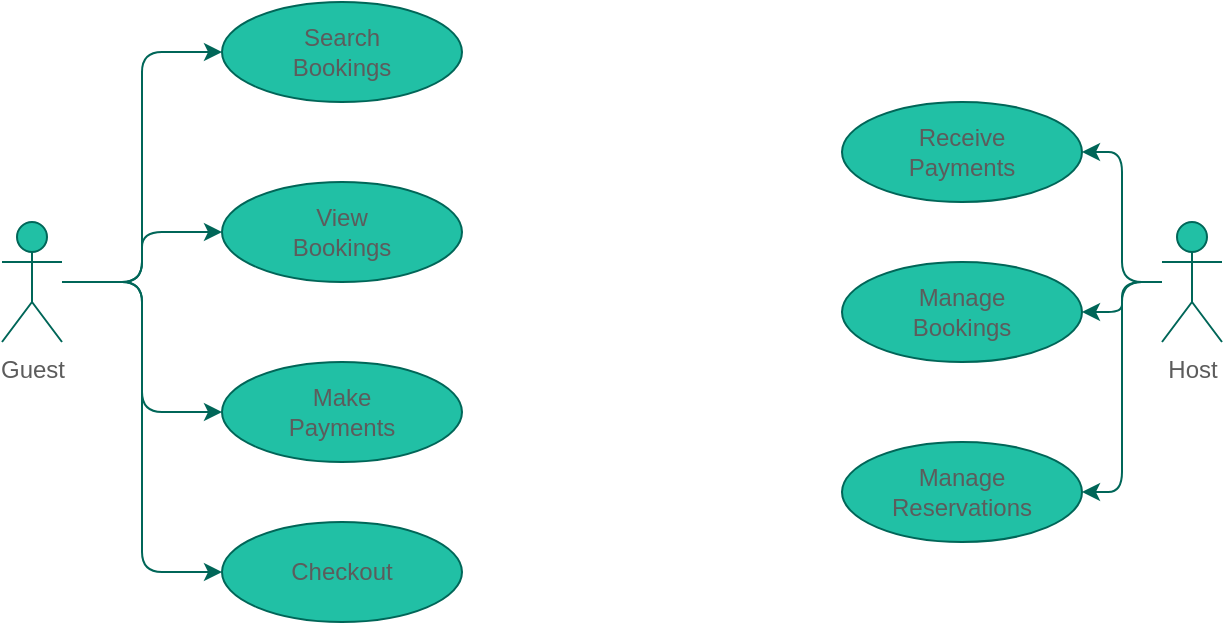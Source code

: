 <mxfile version="27.1.6">
  <diagram name="Page-1" id="UVEQF3p3zSJeDYMQPOL3">
    <mxGraphModel dx="1426" dy="743" grid="1" gridSize="10" guides="1" tooltips="1" connect="1" arrows="1" fold="1" page="1" pageScale="1" pageWidth="850" pageHeight="1100" background="none" math="0" shadow="0">
      <root>
        <mxCell id="0" />
        <mxCell id="1" parent="0" />
        <mxCell id="U4UBjQhWLuVe9Pn6fNAk-27" style="edgeStyle=orthogonalEdgeStyle;rounded=1;orthogonalLoop=1;jettySize=auto;html=1;entryX=0;entryY=0.5;entryDx=0;entryDy=0;labelBackgroundColor=none;strokeColor=#006658;fontColor=default;" parent="1" source="U4UBjQhWLuVe9Pn6fNAk-1" target="U4UBjQhWLuVe9Pn6fNAk-6" edge="1">
          <mxGeometry relative="1" as="geometry" />
        </mxCell>
        <mxCell id="U4UBjQhWLuVe9Pn6fNAk-28" style="edgeStyle=orthogonalEdgeStyle;rounded=1;orthogonalLoop=1;jettySize=auto;html=1;labelBackgroundColor=none;strokeColor=#006658;fontColor=default;" parent="1" source="U4UBjQhWLuVe9Pn6fNAk-1" target="U4UBjQhWLuVe9Pn6fNAk-8" edge="1">
          <mxGeometry relative="1" as="geometry" />
        </mxCell>
        <mxCell id="U4UBjQhWLuVe9Pn6fNAk-29" style="edgeStyle=orthogonalEdgeStyle;rounded=1;orthogonalLoop=1;jettySize=auto;html=1;entryX=0;entryY=0.5;entryDx=0;entryDy=0;labelBackgroundColor=none;strokeColor=#006658;fontColor=default;" parent="1" source="U4UBjQhWLuVe9Pn6fNAk-1" target="U4UBjQhWLuVe9Pn6fNAk-9" edge="1">
          <mxGeometry relative="1" as="geometry" />
        </mxCell>
        <mxCell id="U4UBjQhWLuVe9Pn6fNAk-30" style="edgeStyle=orthogonalEdgeStyle;rounded=1;orthogonalLoop=1;jettySize=auto;html=1;entryX=0;entryY=0.5;entryDx=0;entryDy=0;labelBackgroundColor=none;strokeColor=#006658;fontColor=default;" parent="1" source="U4UBjQhWLuVe9Pn6fNAk-1" target="U4UBjQhWLuVe9Pn6fNAk-10" edge="1">
          <mxGeometry relative="1" as="geometry" />
        </mxCell>
        <mxCell id="U4UBjQhWLuVe9Pn6fNAk-1" value="Guest" style="shape=umlActor;verticalLabelPosition=bottom;verticalAlign=top;html=1;outlineConnect=0;labelBorderColor=none;labelBackgroundColor=none;fillColor=#21C0A5;strokeColor=#006658;fontColor=#5C5C5C;rounded=1;" parent="1" vertex="1">
          <mxGeometry x="140" y="180" width="30" height="60" as="geometry" />
        </mxCell>
        <mxCell id="U4UBjQhWLuVe9Pn6fNAk-6" value="" style="ellipse;whiteSpace=wrap;html=1;labelBackgroundColor=none;fillColor=#21C0A5;strokeColor=#006658;fontColor=#5C5C5C;rounded=1;" parent="1" vertex="1">
          <mxGeometry x="250" y="70" width="120" height="50" as="geometry" />
        </mxCell>
        <mxCell id="U4UBjQhWLuVe9Pn6fNAk-7" value="Search Bookings" style="text;html=1;align=center;verticalAlign=middle;whiteSpace=wrap;rounded=1;labelBackgroundColor=none;fontColor=#5C5C5C;" parent="1" vertex="1">
          <mxGeometry x="280" y="80" width="60" height="30" as="geometry" />
        </mxCell>
        <mxCell id="U4UBjQhWLuVe9Pn6fNAk-8" value="" style="ellipse;whiteSpace=wrap;html=1;labelBackgroundColor=none;fillColor=#21C0A5;strokeColor=#006658;fontColor=#5C5C5C;rounded=1;" parent="1" vertex="1">
          <mxGeometry x="250" y="160" width="120" height="50" as="geometry" />
        </mxCell>
        <mxCell id="U4UBjQhWLuVe9Pn6fNAk-9" value="" style="ellipse;whiteSpace=wrap;html=1;labelBackgroundColor=none;fillColor=#21C0A5;strokeColor=#006658;fontColor=#5C5C5C;rounded=1;" parent="1" vertex="1">
          <mxGeometry x="250" y="250" width="120" height="50" as="geometry" />
        </mxCell>
        <mxCell id="U4UBjQhWLuVe9Pn6fNAk-10" value="" style="ellipse;whiteSpace=wrap;html=1;labelBackgroundColor=none;fillColor=#21C0A5;strokeColor=#006658;fontColor=#5C5C5C;rounded=1;" parent="1" vertex="1">
          <mxGeometry x="250" y="330" width="120" height="50" as="geometry" />
        </mxCell>
        <mxCell id="U4UBjQhWLuVe9Pn6fNAk-12" value="Make Payments" style="text;html=1;align=center;verticalAlign=middle;whiteSpace=wrap;rounded=1;labelBackgroundColor=none;fontColor=#5C5C5C;" parent="1" vertex="1">
          <mxGeometry x="280" y="260" width="60" height="30" as="geometry" />
        </mxCell>
        <mxCell id="U4UBjQhWLuVe9Pn6fNAk-13" value="Checkout" style="text;html=1;align=center;verticalAlign=middle;whiteSpace=wrap;rounded=1;labelBackgroundColor=none;fontColor=#5C5C5C;" parent="1" vertex="1">
          <mxGeometry x="280" y="340" width="60" height="30" as="geometry" />
        </mxCell>
        <mxCell id="U4UBjQhWLuVe9Pn6fNAk-14" value="View Bookings" style="text;html=1;align=center;verticalAlign=middle;whiteSpace=wrap;rounded=1;labelBackgroundColor=none;fontColor=#5C5C5C;" parent="1" vertex="1">
          <mxGeometry x="280" y="170" width="60" height="30" as="geometry" />
        </mxCell>
        <mxCell id="U4UBjQhWLuVe9Pn6fNAk-34" style="edgeStyle=orthogonalEdgeStyle;rounded=1;orthogonalLoop=1;jettySize=auto;html=1;entryX=1;entryY=0.5;entryDx=0;entryDy=0;labelBackgroundColor=none;strokeColor=#006658;fontColor=default;" parent="1" source="U4UBjQhWLuVe9Pn6fNAk-18" target="U4UBjQhWLuVe9Pn6fNAk-31" edge="1">
          <mxGeometry relative="1" as="geometry" />
        </mxCell>
        <mxCell id="U4UBjQhWLuVe9Pn6fNAk-36" style="edgeStyle=orthogonalEdgeStyle;rounded=1;orthogonalLoop=1;jettySize=auto;html=1;entryX=1;entryY=0.5;entryDx=0;entryDy=0;labelBackgroundColor=none;strokeColor=#006658;fontColor=default;" parent="1" source="U4UBjQhWLuVe9Pn6fNAk-18" target="U4UBjQhWLuVe9Pn6fNAk-32" edge="1">
          <mxGeometry relative="1" as="geometry" />
        </mxCell>
        <mxCell id="U4UBjQhWLuVe9Pn6fNAk-37" style="edgeStyle=orthogonalEdgeStyle;rounded=1;orthogonalLoop=1;jettySize=auto;html=1;entryX=1;entryY=0.5;entryDx=0;entryDy=0;labelBackgroundColor=none;strokeColor=#006658;fontColor=default;" parent="1" source="U4UBjQhWLuVe9Pn6fNAk-18" target="U4UBjQhWLuVe9Pn6fNAk-33" edge="1">
          <mxGeometry relative="1" as="geometry" />
        </mxCell>
        <object label="Host" id="U4UBjQhWLuVe9Pn6fNAk-18">
          <mxCell style="shape=umlActor;verticalLabelPosition=bottom;verticalAlign=top;html=1;outlineConnect=0;labelBorderColor=none;labelBackgroundColor=none;fillColor=#21C0A5;strokeColor=#006658;fontColor=#5C5C5C;rounded=1;" parent="1" vertex="1">
            <mxGeometry x="720" y="180" width="30" height="60" as="geometry" />
          </mxCell>
        </object>
        <mxCell id="U4UBjQhWLuVe9Pn6fNAk-31" value="" style="ellipse;whiteSpace=wrap;html=1;labelBackgroundColor=none;fillColor=#21C0A5;strokeColor=#006658;fontColor=#5C5C5C;rounded=1;" parent="1" vertex="1">
          <mxGeometry x="560" y="120" width="120" height="50" as="geometry" />
        </mxCell>
        <mxCell id="U4UBjQhWLuVe9Pn6fNAk-32" value="" style="ellipse;whiteSpace=wrap;html=1;labelBackgroundColor=none;fillColor=#21C0A5;strokeColor=#006658;fontColor=#5C5C5C;rounded=1;" parent="1" vertex="1">
          <mxGeometry x="560" y="200" width="120" height="50" as="geometry" />
        </mxCell>
        <mxCell id="U4UBjQhWLuVe9Pn6fNAk-33" value="" style="ellipse;whiteSpace=wrap;html=1;labelBackgroundColor=none;fillColor=#21C0A5;strokeColor=#006658;fontColor=#5C5C5C;rounded=1;" parent="1" vertex="1">
          <mxGeometry x="560" y="290" width="120" height="50" as="geometry" />
        </mxCell>
        <mxCell id="U4UBjQhWLuVe9Pn6fNAk-38" value="Receive Payments" style="text;html=1;align=center;verticalAlign=middle;whiteSpace=wrap;rounded=1;labelBackgroundColor=none;fontColor=#5C5C5C;" parent="1" vertex="1">
          <mxGeometry x="590" y="130" width="60" height="30" as="geometry" />
        </mxCell>
        <mxCell id="U4UBjQhWLuVe9Pn6fNAk-39" value="Manage Bookings" style="text;html=1;align=center;verticalAlign=middle;whiteSpace=wrap;rounded=1;labelBackgroundColor=none;fontColor=#5C5C5C;" parent="1" vertex="1">
          <mxGeometry x="590" y="210" width="60" height="30" as="geometry" />
        </mxCell>
        <mxCell id="U4UBjQhWLuVe9Pn6fNAk-40" value="Manage Reservations" style="text;html=1;align=center;verticalAlign=middle;whiteSpace=wrap;rounded=1;labelBackgroundColor=none;fontColor=#5C5C5C;" parent="1" vertex="1">
          <mxGeometry x="590" y="300" width="60" height="30" as="geometry" />
        </mxCell>
      </root>
    </mxGraphModel>
  </diagram>
</mxfile>
